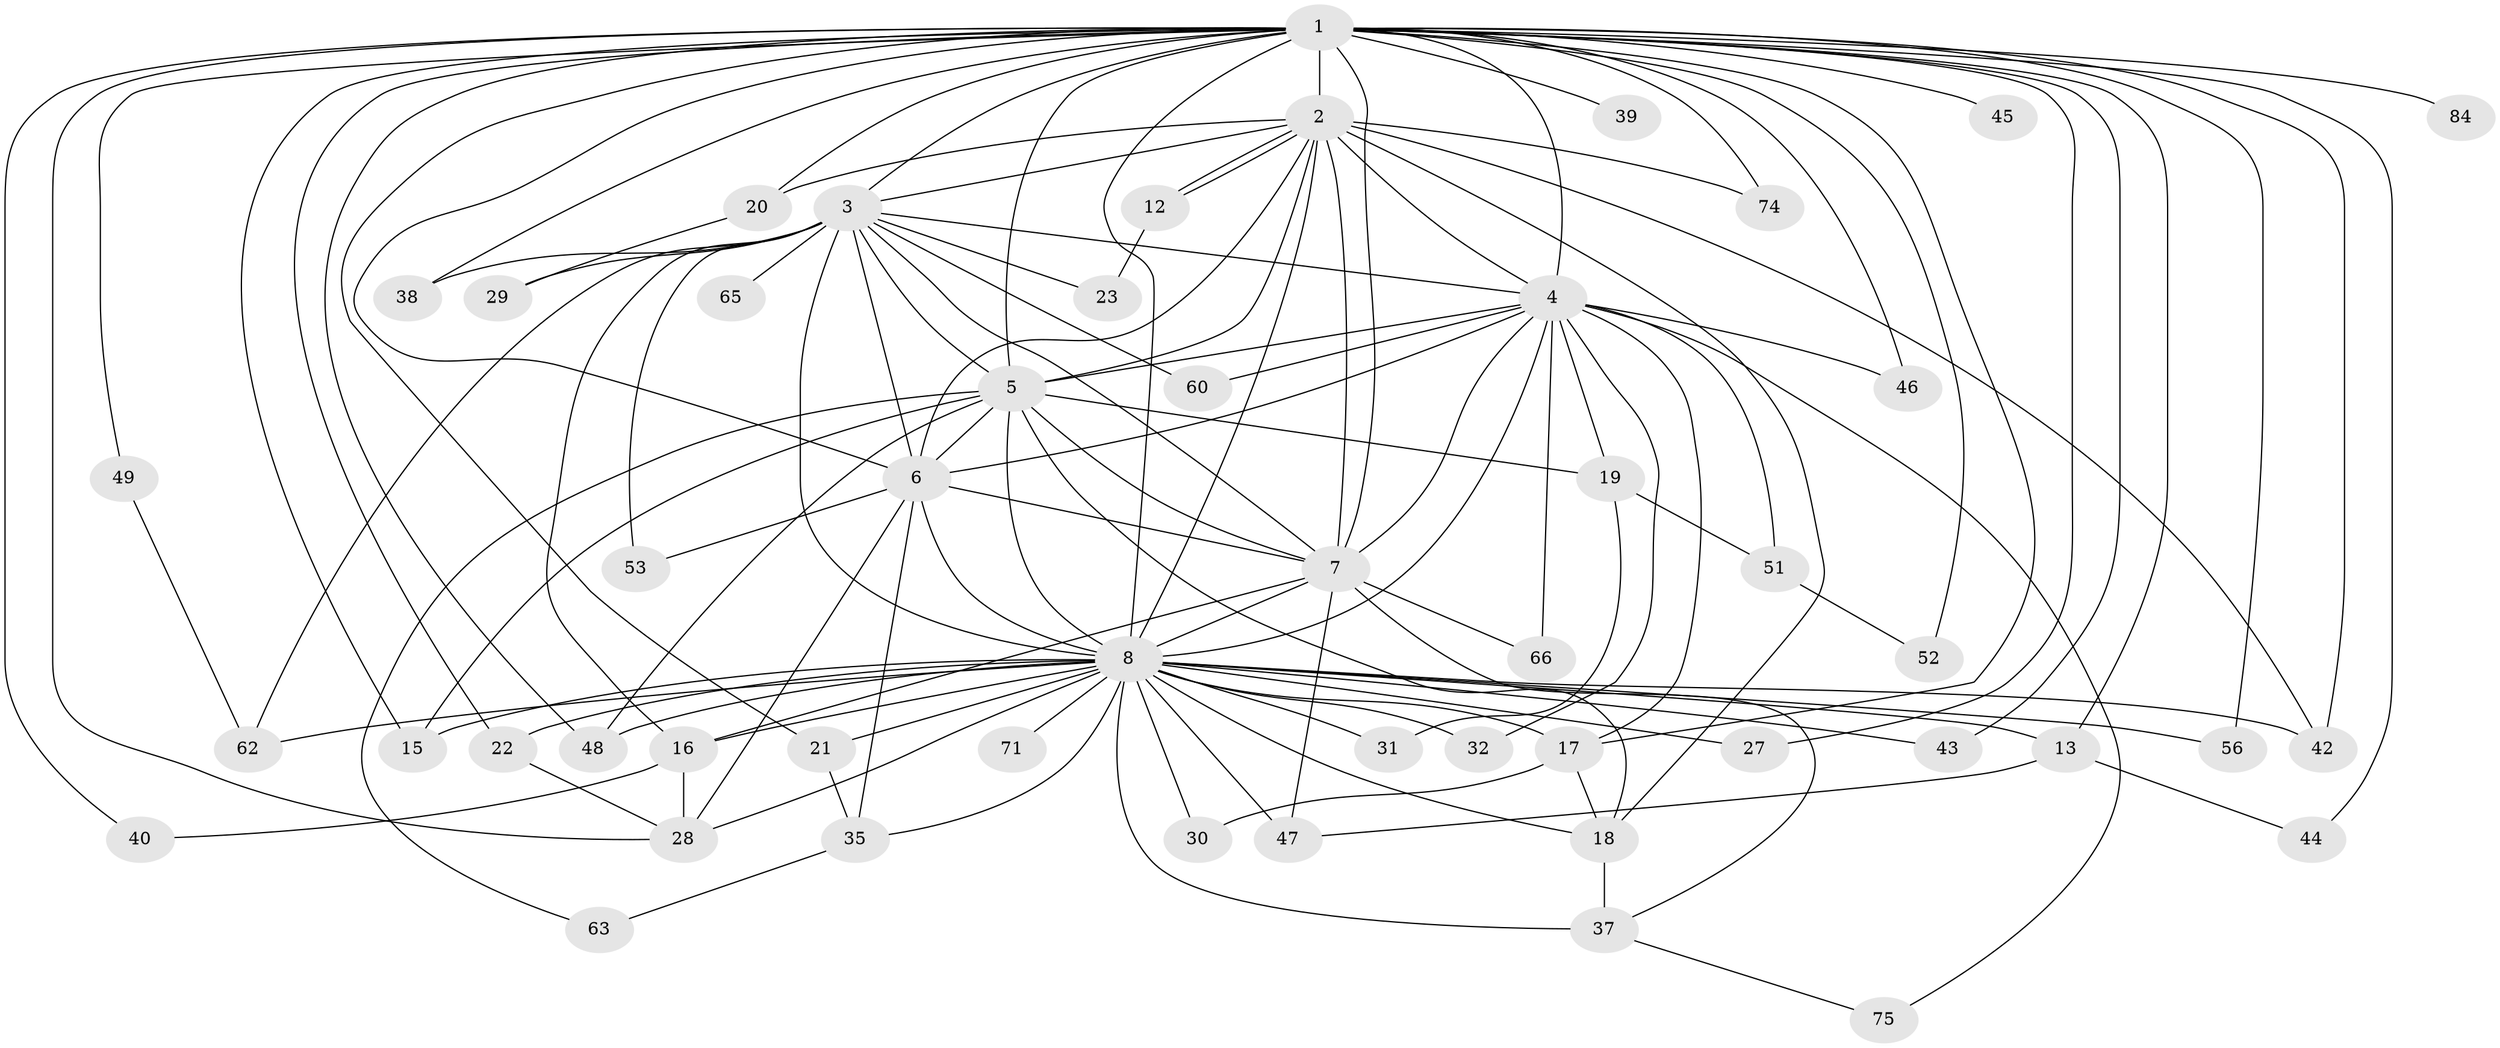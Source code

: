 // original degree distribution, {22: 0.023255813953488372, 16: 0.023255813953488372, 18: 0.011627906976744186, 17: 0.011627906976744186, 15: 0.011627906976744186, 13: 0.011627906976744186, 20: 0.011627906976744186, 24: 0.011627906976744186, 7: 0.011627906976744186, 3: 0.16279069767441862, 4: 0.10465116279069768, 5: 0.06976744186046512, 2: 0.5232558139534884, 6: 0.011627906976744186}
// Generated by graph-tools (version 1.1) at 2025/17/03/04/25 18:17:45]
// undirected, 51 vertices, 122 edges
graph export_dot {
graph [start="1"]
  node [color=gray90,style=filled];
  1 [super="+9+24"];
  2;
  3 [super="+80+61+41+72+14"];
  4;
  5;
  6;
  7 [super="+64"];
  8 [super="+11+25+10+81+26"];
  12;
  13;
  15;
  16 [super="+58"];
  17 [super="+79+68"];
  18;
  19;
  20;
  21 [super="+85+67"];
  22 [super="+33"];
  23;
  27;
  28 [super="+59"];
  29;
  30;
  31;
  32;
  35;
  37 [super="+57"];
  38;
  39;
  40;
  42 [super="+54"];
  43;
  44;
  45;
  46;
  47 [super="+86+55"];
  48 [super="+50"];
  49;
  51;
  52 [super="+73"];
  53;
  56;
  60;
  62 [super="+70"];
  63;
  65;
  66;
  71 [super="+77"];
  74;
  75;
  84;
  1 -- 2 [weight=2];
  1 -- 3 [weight=3];
  1 -- 4 [weight=2];
  1 -- 5 [weight=2];
  1 -- 6 [weight=2];
  1 -- 7 [weight=2];
  1 -- 8 [weight=4];
  1 -- 17;
  1 -- 21 [weight=2];
  1 -- 22;
  1 -- 39 [weight=2];
  1 -- 43;
  1 -- 44;
  1 -- 45 [weight=2];
  1 -- 56;
  1 -- 74;
  1 -- 84 [weight=2];
  1 -- 28;
  1 -- 13;
  1 -- 20;
  1 -- 38;
  1 -- 40;
  1 -- 42;
  1 -- 46;
  1 -- 48;
  1 -- 49;
  1 -- 27;
  1 -- 52 [weight=2];
  1 -- 15;
  2 -- 3;
  2 -- 4;
  2 -- 5;
  2 -- 6;
  2 -- 7;
  2 -- 8 [weight=3];
  2 -- 12;
  2 -- 12;
  2 -- 18;
  2 -- 20;
  2 -- 42;
  2 -- 74;
  3 -- 4;
  3 -- 5 [weight=2];
  3 -- 6 [weight=2];
  3 -- 7 [weight=2];
  3 -- 8 [weight=3];
  3 -- 16;
  3 -- 23;
  3 -- 29;
  3 -- 60;
  3 -- 65 [weight=2];
  3 -- 53;
  3 -- 62 [weight=2];
  3 -- 38;
  4 -- 5;
  4 -- 6;
  4 -- 7;
  4 -- 8 [weight=2];
  4 -- 19;
  4 -- 32;
  4 -- 46;
  4 -- 51;
  4 -- 60;
  4 -- 66;
  4 -- 75;
  4 -- 17;
  5 -- 6;
  5 -- 7;
  5 -- 8 [weight=2];
  5 -- 15;
  5 -- 18;
  5 -- 19;
  5 -- 48;
  5 -- 63;
  6 -- 7;
  6 -- 8 [weight=2];
  6 -- 28;
  6 -- 35;
  6 -- 53;
  7 -- 8 [weight=3];
  7 -- 16;
  7 -- 37;
  7 -- 66;
  7 -- 47 [weight=2];
  8 -- 15;
  8 -- 27;
  8 -- 56;
  8 -- 71 [weight=3];
  8 -- 22 [weight=3];
  8 -- 43;
  8 -- 62 [weight=2];
  8 -- 16;
  8 -- 30;
  8 -- 28;
  8 -- 13;
  8 -- 17 [weight=2];
  8 -- 21;
  8 -- 31;
  8 -- 32;
  8 -- 42;
  8 -- 47;
  8 -- 18;
  8 -- 35;
  8 -- 37 [weight=2];
  8 -- 48;
  12 -- 23;
  13 -- 44;
  13 -- 47;
  16 -- 40;
  16 -- 28;
  17 -- 30;
  17 -- 18;
  18 -- 37;
  19 -- 31;
  19 -- 51;
  20 -- 29;
  21 -- 35;
  22 -- 28;
  35 -- 63;
  37 -- 75;
  49 -- 62;
  51 -- 52;
}
